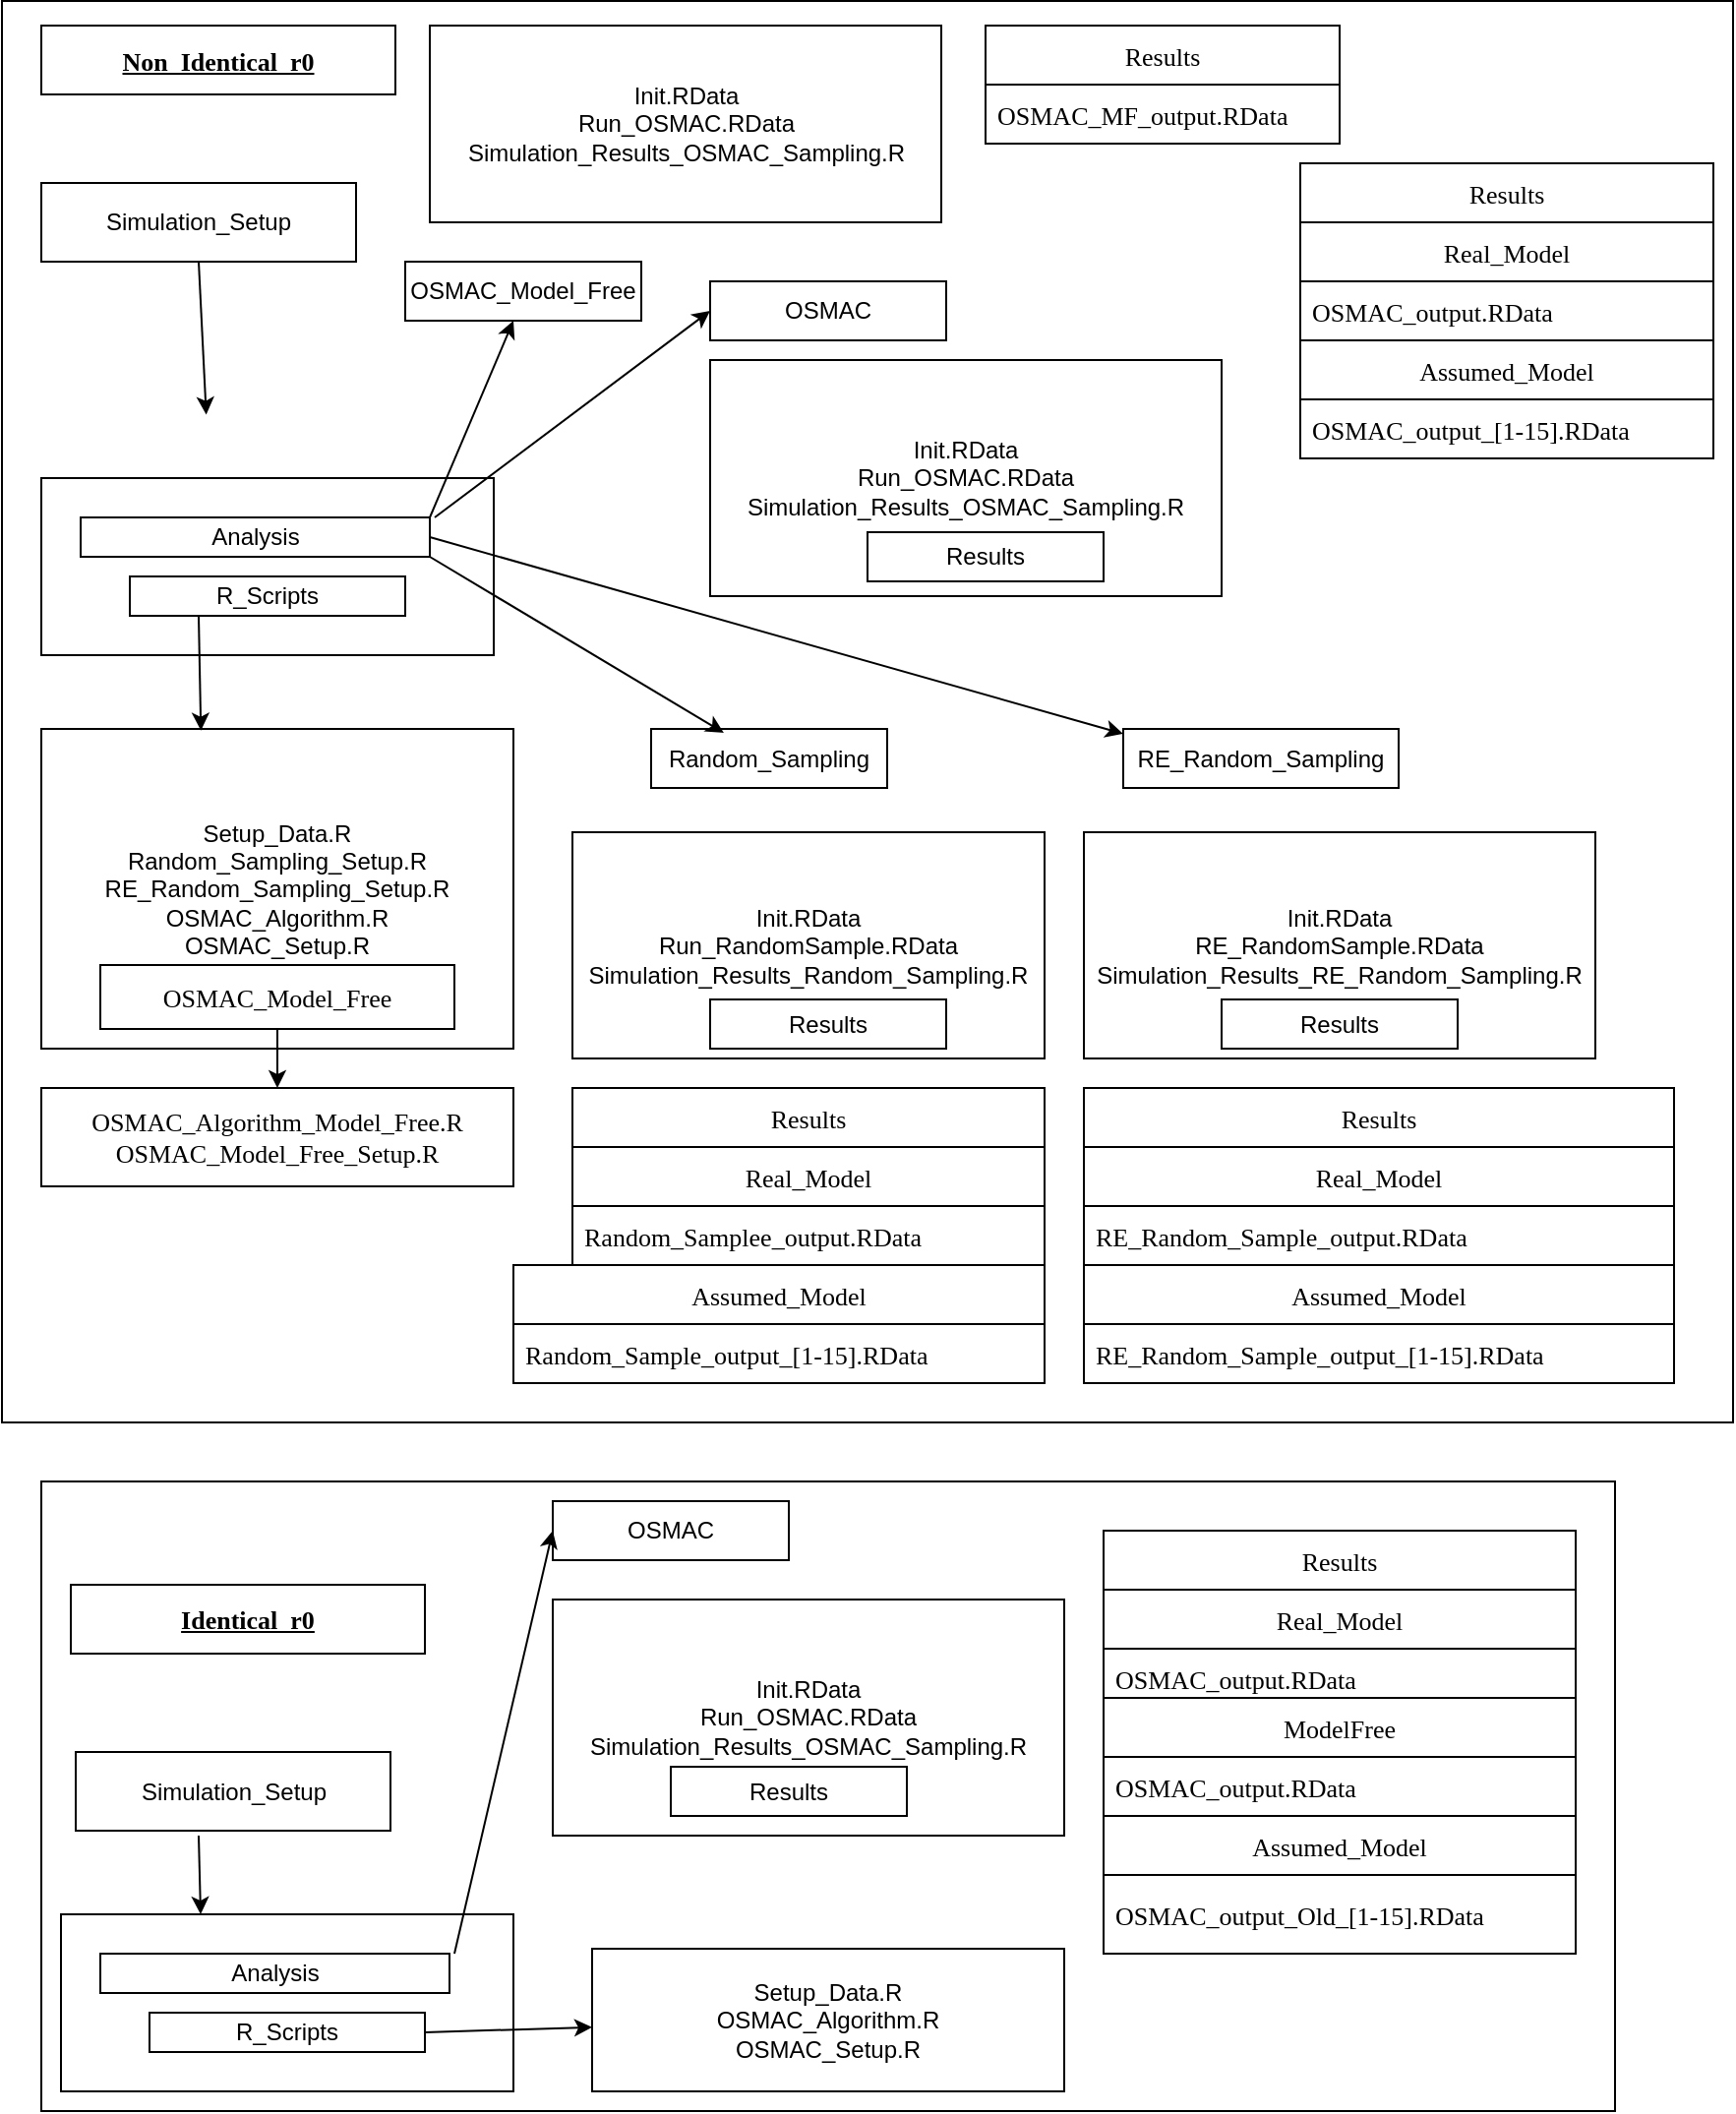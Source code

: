 <mxfile version="21.0.2" type="device"><diagram id="eTxlVo113i-4z6DS0VtG" name="Page-1"><mxGraphModel dx="1434" dy="696" grid="1" gridSize="10" guides="1" tooltips="1" connect="1" arrows="1" fold="1" page="1" pageScale="1" pageWidth="850" pageHeight="1400" math="0" shadow="0"><root><mxCell id="0"/><mxCell id="1" parent="0"/><mxCell id="-QcLvJNcaMYjWLUDeBEf-104" value="" style="rounded=0;whiteSpace=wrap;html=1;fontFamily=Verdana;fontSize=13;fontColor=#000000;" parent="1" vertex="1"><mxGeometry x="240" y="880" width="800" height="320" as="geometry"/></mxCell><mxCell id="-QcLvJNcaMYjWLUDeBEf-103" value="" style="rounded=0;whiteSpace=wrap;html=1;fontFamily=Verdana;fontSize=13;fontColor=#000000;" parent="1" vertex="1"><mxGeometry x="220" y="127.5" width="880" height="722.5" as="geometry"/></mxCell><mxCell id="CcacGa60HqnTjfiuCAjq-41" value="&lt;br&gt;&lt;br&gt;" style="rounded=0;whiteSpace=wrap;html=1;" parent="1" vertex="1"><mxGeometry x="240" y="370" width="230" height="90" as="geometry"/></mxCell><mxCell id="CcacGa60HqnTjfiuCAjq-39" value="Simulation_Setup" style="rounded=0;whiteSpace=wrap;html=1;" parent="1" vertex="1"><mxGeometry x="240" y="220" width="160" height="40" as="geometry"/></mxCell><mxCell id="CcacGa60HqnTjfiuCAjq-42" value="&lt;span style=&quot;white-space: normal&quot;&gt;R_Scripts&lt;/span&gt;" style="rounded=0;whiteSpace=wrap;html=1;" parent="1" vertex="1"><mxGeometry x="285" y="420" width="140" height="20" as="geometry"/></mxCell><mxCell id="CcacGa60HqnTjfiuCAjq-47" value="Analysis" style="rounded=0;whiteSpace=wrap;html=1;" parent="1" vertex="1"><mxGeometry x="260" y="390" width="177.5" height="20" as="geometry"/></mxCell><mxCell id="CcacGa60HqnTjfiuCAjq-49" value="" style="endArrow=classic;html=1;exitX=0.5;exitY=1;exitDx=0;exitDy=0;entryX=0.118;entryY=0.291;entryDx=0;entryDy=0;entryPerimeter=0;" parent="1" source="CcacGa60HqnTjfiuCAjq-39" target="-QcLvJNcaMYjWLUDeBEf-103" edge="1"><mxGeometry width="50" height="50" relative="1" as="geometry"><mxPoint x="290" y="419" as="sourcePoint"/><mxPoint x="320" y="290" as="targetPoint"/></mxGeometry></mxCell><mxCell id="CcacGa60HqnTjfiuCAjq-53" value="Setup_Data.R&lt;br&gt;Random_Sampling_Setup.R&lt;br&gt;RE_Random_Sampling_Setup.R&lt;br&gt;OSMAC_Algorithm.R&lt;br&gt;OSMAC_Setup.R" style="rounded=0;whiteSpace=wrap;html=1;" parent="1" vertex="1"><mxGeometry x="240" y="497.5" width="240" height="162.5" as="geometry"/></mxCell><mxCell id="CcacGa60HqnTjfiuCAjq-56" value="" style="endArrow=classic;html=1;entryX=0.338;entryY=0.005;entryDx=0;entryDy=0;entryPerimeter=0;exitX=0.25;exitY=1;exitDx=0;exitDy=0;" parent="1" source="CcacGa60HqnTjfiuCAjq-42" target="CcacGa60HqnTjfiuCAjq-53" edge="1"><mxGeometry width="50" height="50" relative="1" as="geometry"><mxPoint x="267.5" y="504.5" as="sourcePoint"/><mxPoint x="318" y="505" as="targetPoint"/></mxGeometry></mxCell><mxCell id="CcacGa60HqnTjfiuCAjq-100" value="Random_Sampling" style="rounded=0;whiteSpace=wrap;html=1;" parent="1" vertex="1"><mxGeometry x="550" y="497.5" width="120" height="30" as="geometry"/></mxCell><mxCell id="CcacGa60HqnTjfiuCAjq-101" value="RE_Random_Sampling" style="rounded=0;whiteSpace=wrap;html=1;" parent="1" vertex="1"><mxGeometry x="790" y="497.5" width="140" height="30" as="geometry"/></mxCell><mxCell id="CcacGa60HqnTjfiuCAjq-102" value="OSMAC" style="rounded=0;whiteSpace=wrap;html=1;" parent="1" vertex="1"><mxGeometry x="580" y="270" width="120" height="30" as="geometry"/></mxCell><mxCell id="CcacGa60HqnTjfiuCAjq-103" value="Init.RData&lt;br&gt;Run_RandomSample.RData&lt;br&gt;Simulation_Results_Random_Sampling.R" style="rounded=0;whiteSpace=wrap;html=1;" parent="1" vertex="1"><mxGeometry x="510" y="550" width="240" height="115" as="geometry"/></mxCell><mxCell id="CcacGa60HqnTjfiuCAjq-105" value="Results" style="rounded=0;whiteSpace=wrap;html=1;" parent="1" vertex="1"><mxGeometry x="580" y="635" width="120" height="25" as="geometry"/></mxCell><mxCell id="CcacGa60HqnTjfiuCAjq-106" value="Init.RData&lt;br&gt;RE_RandomSample.RData&lt;br&gt;Simulation_Results_RE_Random_Sampling.R" style="rounded=0;whiteSpace=wrap;html=1;" parent="1" vertex="1"><mxGeometry x="770" y="550" width="260" height="115" as="geometry"/></mxCell><mxCell id="CcacGa60HqnTjfiuCAjq-107" value="Init.RData&lt;br&gt;Run_OSMAC.RData&lt;br&gt;Simulation_Results_OSMAC_Sampling.R" style="rounded=0;whiteSpace=wrap;html=1;" parent="1" vertex="1"><mxGeometry x="580" y="310" width="260" height="120" as="geometry"/></mxCell><mxCell id="CcacGa60HqnTjfiuCAjq-108" value="Results" style="rounded=0;whiteSpace=wrap;html=1;" parent="1" vertex="1"><mxGeometry x="840" y="635" width="120" height="25" as="geometry"/></mxCell><mxCell id="CcacGa60HqnTjfiuCAjq-109" value="Results" style="rounded=0;whiteSpace=wrap;html=1;" parent="1" vertex="1"><mxGeometry x="660" y="397.5" width="120" height="25" as="geometry"/></mxCell><mxCell id="CcacGa60HqnTjfiuCAjq-115" value="" style="endArrow=classic;html=1;exitX=1;exitY=1;exitDx=0;exitDy=0;entryX=0.308;entryY=0.067;entryDx=0;entryDy=0;entryPerimeter=0;" parent="1" source="CcacGa60HqnTjfiuCAjq-47" target="CcacGa60HqnTjfiuCAjq-100" edge="1"><mxGeometry width="50" height="50" relative="1" as="geometry"><mxPoint x="606.96" y="423" as="sourcePoint"/><mxPoint x="710" y="480" as="targetPoint"/></mxGeometry></mxCell><mxCell id="CcacGa60HqnTjfiuCAjq-116" value="" style="endArrow=classic;html=1;exitX=1;exitY=0.5;exitDx=0;exitDy=0;" parent="1" source="CcacGa60HqnTjfiuCAjq-47" edge="1"><mxGeometry width="50" height="50" relative="1" as="geometry"><mxPoint x="770" y="440" as="sourcePoint"/><mxPoint x="790" y="500" as="targetPoint"/></mxGeometry></mxCell><mxCell id="CcacGa60HqnTjfiuCAjq-117" value="" style="endArrow=classic;html=1;entryX=0;entryY=0.5;entryDx=0;entryDy=0;" parent="1" target="CcacGa60HqnTjfiuCAjq-102" edge="1"><mxGeometry width="50" height="50" relative="1" as="geometry"><mxPoint x="440" y="390" as="sourcePoint"/><mxPoint x="1158.88" y="507" as="targetPoint"/><Array as="points"/></mxGeometry></mxCell><mxCell id="-QcLvJNcaMYjWLUDeBEf-1" value="&lt;b&gt;&lt;u&gt;Non_Identical_r0&lt;/u&gt;&lt;/b&gt;" style="rounded=0;whiteSpace=wrap;html=1;fontFamily=Verdana;fontSize=13;fontColor=#000000;" parent="1" vertex="1"><mxGeometry x="240" y="140" width="180" height="35" as="geometry"/></mxCell><mxCell id="-QcLvJNcaMYjWLUDeBEf-2" value="OSMAC_Model_Free" style="rounded=0;whiteSpace=wrap;html=1;fontFamily=Verdana;fontSize=13;fontColor=#000000;" parent="1" vertex="1"><mxGeometry x="270" y="617.5" width="180" height="32.5" as="geometry"/></mxCell><mxCell id="-QcLvJNcaMYjWLUDeBEf-3" value="OSMAC_Algorithm_Model_Free.R&lt;br&gt;OSMAC_Model_Free_Setup.R" style="rounded=0;whiteSpace=wrap;html=1;fontFamily=Verdana;fontSize=13;fontColor=#000000;" parent="1" vertex="1"><mxGeometry x="240" y="680" width="240" height="50" as="geometry"/></mxCell><mxCell id="-QcLvJNcaMYjWLUDeBEf-4" value="" style="endArrow=classic;html=1;rounded=0;fontFamily=Verdana;fontSize=13;fontColor=#000000;exitX=0.5;exitY=1;exitDx=0;exitDy=0;" parent="1" source="-QcLvJNcaMYjWLUDeBEf-2" edge="1"><mxGeometry width="50" height="50" relative="1" as="geometry"><mxPoint x="310" y="730" as="sourcePoint"/><mxPoint x="360" y="680" as="targetPoint"/></mxGeometry></mxCell><mxCell id="-QcLvJNcaMYjWLUDeBEf-5" value="Results" style="swimlane;fontStyle=0;childLayout=stackLayout;horizontal=1;startSize=30;horizontalStack=0;resizeParent=1;resizeParentMax=0;resizeLast=0;collapsible=1;marginBottom=0;fontFamily=Verdana;fontSize=13;fontColor=#000000;" parent="1" vertex="1"><mxGeometry x="510" y="680" width="240" height="90" as="geometry"/></mxCell><mxCell id="-QcLvJNcaMYjWLUDeBEf-9" value="Real_Model" style="swimlane;fontStyle=0;childLayout=stackLayout;horizontal=1;startSize=30;horizontalStack=0;resizeParent=1;resizeParentMax=0;resizeLast=0;collapsible=1;marginBottom=0;fontFamily=Verdana;fontSize=13;fontColor=#000000;" parent="-QcLvJNcaMYjWLUDeBEf-5" vertex="1"><mxGeometry y="30" width="240" height="60" as="geometry"/></mxCell><mxCell id="-QcLvJNcaMYjWLUDeBEf-10" value="Random_Samplee_output.RData" style="text;strokeColor=none;fillColor=none;align=left;verticalAlign=middle;spacingLeft=4;spacingRight=4;overflow=hidden;points=[[0,0.5],[1,0.5]];portConstraint=eastwest;rotatable=0;fontFamily=Verdana;fontSize=13;fontColor=#000000;" parent="-QcLvJNcaMYjWLUDeBEf-9" vertex="1"><mxGeometry y="30" width="240" height="30" as="geometry"/></mxCell><mxCell id="-QcLvJNcaMYjWLUDeBEf-13" value="Assumed_Model" style="swimlane;fontStyle=0;childLayout=stackLayout;horizontal=1;startSize=30;horizontalStack=0;resizeParent=1;resizeParentMax=0;resizeLast=0;collapsible=1;marginBottom=0;fontFamily=Verdana;fontSize=13;fontColor=#000000;" parent="1" vertex="1"><mxGeometry x="480" y="770" width="270" height="60" as="geometry"/></mxCell><mxCell id="-QcLvJNcaMYjWLUDeBEf-14" value="Random_Sample_output_[1-15].RData" style="text;strokeColor=none;fillColor=none;align=left;verticalAlign=middle;spacingLeft=4;spacingRight=4;overflow=hidden;points=[[0,0.5],[1,0.5]];portConstraint=eastwest;rotatable=0;fontFamily=Verdana;fontSize=13;fontColor=#000000;" parent="-QcLvJNcaMYjWLUDeBEf-13" vertex="1"><mxGeometry y="30" width="270" height="30" as="geometry"/></mxCell><mxCell id="-QcLvJNcaMYjWLUDeBEf-20" value="Results" style="swimlane;fontStyle=0;childLayout=stackLayout;horizontal=1;startSize=30;horizontalStack=0;resizeParent=1;resizeParentMax=0;resizeLast=0;collapsible=1;marginBottom=0;fontFamily=Verdana;fontSize=13;fontColor=#000000;" parent="1" vertex="1"><mxGeometry x="770" y="680" width="300" height="90" as="geometry"/></mxCell><mxCell id="-QcLvJNcaMYjWLUDeBEf-21" value="Real_Model" style="swimlane;fontStyle=0;childLayout=stackLayout;horizontal=1;startSize=30;horizontalStack=0;resizeParent=1;resizeParentMax=0;resizeLast=0;collapsible=1;marginBottom=0;fontFamily=Verdana;fontSize=13;fontColor=#000000;" parent="-QcLvJNcaMYjWLUDeBEf-20" vertex="1"><mxGeometry y="30" width="300" height="60" as="geometry"/></mxCell><mxCell id="-QcLvJNcaMYjWLUDeBEf-22" value="RE_Random_Sample_output.RData" style="text;strokeColor=none;fillColor=none;align=left;verticalAlign=middle;spacingLeft=4;spacingRight=4;overflow=hidden;points=[[0,0.5],[1,0.5]];portConstraint=eastwest;rotatable=0;fontFamily=Verdana;fontSize=13;fontColor=#000000;" parent="-QcLvJNcaMYjWLUDeBEf-21" vertex="1"><mxGeometry y="30" width="300" height="30" as="geometry"/></mxCell><mxCell id="-QcLvJNcaMYjWLUDeBEf-23" value="Assumed_Model" style="swimlane;fontStyle=0;childLayout=stackLayout;horizontal=1;startSize=30;horizontalStack=0;resizeParent=1;resizeParentMax=0;resizeLast=0;collapsible=1;marginBottom=0;fontFamily=Verdana;fontSize=13;fontColor=#000000;" parent="1" vertex="1"><mxGeometry x="770" y="770" width="300" height="60" as="geometry"/></mxCell><mxCell id="-QcLvJNcaMYjWLUDeBEf-24" value="RE_Random_Sample_output_[1-15].RData" style="text;strokeColor=none;fillColor=none;align=left;verticalAlign=middle;spacingLeft=4;spacingRight=4;overflow=hidden;points=[[0,0.5],[1,0.5]];portConstraint=eastwest;rotatable=0;fontFamily=Verdana;fontSize=13;fontColor=#000000;" parent="-QcLvJNcaMYjWLUDeBEf-23" vertex="1"><mxGeometry y="30" width="300" height="30" as="geometry"/></mxCell><mxCell id="-QcLvJNcaMYjWLUDeBEf-29" value="Results" style="swimlane;fontStyle=0;childLayout=stackLayout;horizontal=1;startSize=30;horizontalStack=0;resizeParent=1;resizeParentMax=0;resizeLast=0;collapsible=1;marginBottom=0;fontFamily=Verdana;fontSize=13;fontColor=#000000;" parent="1" vertex="1"><mxGeometry x="880" y="210" width="210" height="90" as="geometry"/></mxCell><mxCell id="-QcLvJNcaMYjWLUDeBEf-30" value="Real_Model" style="swimlane;fontStyle=0;childLayout=stackLayout;horizontal=1;startSize=30;horizontalStack=0;resizeParent=1;resizeParentMax=0;resizeLast=0;collapsible=1;marginBottom=0;fontFamily=Verdana;fontSize=13;fontColor=#000000;" parent="-QcLvJNcaMYjWLUDeBEf-29" vertex="1"><mxGeometry y="30" width="210" height="60" as="geometry"/></mxCell><mxCell id="-QcLvJNcaMYjWLUDeBEf-31" value="OSMAC_output.RData" style="text;strokeColor=none;fillColor=none;align=left;verticalAlign=middle;spacingLeft=4;spacingRight=4;overflow=hidden;points=[[0,0.5],[1,0.5]];portConstraint=eastwest;rotatable=0;fontFamily=Verdana;fontSize=13;fontColor=#000000;" parent="-QcLvJNcaMYjWLUDeBEf-30" vertex="1"><mxGeometry y="30" width="210" height="30" as="geometry"/></mxCell><mxCell id="-QcLvJNcaMYjWLUDeBEf-32" value="Assumed_Model" style="swimlane;fontStyle=0;childLayout=stackLayout;horizontal=1;startSize=30;horizontalStack=0;resizeParent=1;resizeParentMax=0;resizeLast=0;collapsible=1;marginBottom=0;fontFamily=Verdana;fontSize=13;fontColor=#000000;" parent="1" vertex="1"><mxGeometry x="880" y="300" width="210" height="60" as="geometry"/></mxCell><mxCell id="-QcLvJNcaMYjWLUDeBEf-33" value="OSMAC_output_[1-15].RData" style="text;strokeColor=none;fillColor=none;align=left;verticalAlign=middle;spacingLeft=4;spacingRight=4;overflow=hidden;points=[[0,0.5],[1,0.5]];portConstraint=eastwest;rotatable=0;fontFamily=Verdana;fontSize=13;fontColor=#000000;" parent="-QcLvJNcaMYjWLUDeBEf-32" vertex="1"><mxGeometry y="30" width="210" height="30" as="geometry"/></mxCell><mxCell id="-QcLvJNcaMYjWLUDeBEf-38" value="OSMAC_Model_Free" style="rounded=0;whiteSpace=wrap;html=1;" parent="1" vertex="1"><mxGeometry x="425" y="260" width="120" height="30" as="geometry"/></mxCell><mxCell id="-QcLvJNcaMYjWLUDeBEf-39" value="Init.RData&lt;br&gt;Run_OSMAC.RData&lt;br&gt;Simulation_Results_OSMAC_Sampling.R" style="rounded=0;whiteSpace=wrap;html=1;" parent="1" vertex="1"><mxGeometry x="437.5" y="140" width="260" height="100" as="geometry"/></mxCell><mxCell id="-QcLvJNcaMYjWLUDeBEf-42" value="Results" style="swimlane;fontStyle=0;childLayout=stackLayout;horizontal=1;startSize=30;horizontalStack=0;resizeParent=1;resizeParentMax=0;resizeLast=0;collapsible=1;marginBottom=0;fontFamily=Verdana;fontSize=13;fontColor=#000000;" parent="1" vertex="1"><mxGeometry x="720" y="140" width="180" height="60" as="geometry"/></mxCell><mxCell id="-QcLvJNcaMYjWLUDeBEf-43" value="OSMAC_MF_output.RData" style="text;strokeColor=none;fillColor=none;align=left;verticalAlign=middle;spacingLeft=4;spacingRight=4;overflow=hidden;points=[[0,0.5],[1,0.5]];portConstraint=eastwest;rotatable=0;fontFamily=Verdana;fontSize=13;fontColor=#000000;" parent="-QcLvJNcaMYjWLUDeBEf-42" vertex="1"><mxGeometry y="30" width="180" height="30" as="geometry"/></mxCell><mxCell id="-QcLvJNcaMYjWLUDeBEf-44" value="" style="endArrow=classic;html=1;entryX=0;entryY=0.5;entryDx=0;entryDy=0;exitX=1;exitY=0;exitDx=0;exitDy=0;" parent="1" source="CcacGa60HqnTjfiuCAjq-47" edge="1"><mxGeometry width="50" height="50" relative="1" as="geometry"><mxPoint x="340" y="395" as="sourcePoint"/><mxPoint x="480" y="290" as="targetPoint"/><Array as="points"/></mxGeometry></mxCell><mxCell id="-QcLvJNcaMYjWLUDeBEf-46" value="&lt;br&gt;&lt;br&gt;" style="rounded=0;whiteSpace=wrap;html=1;" parent="1" vertex="1"><mxGeometry x="250" y="1100" width="230" height="90" as="geometry"/></mxCell><mxCell id="-QcLvJNcaMYjWLUDeBEf-47" value="Simulation_Setup" style="rounded=0;whiteSpace=wrap;html=1;" parent="1" vertex="1"><mxGeometry x="257.5" y="1017.5" width="160" height="40" as="geometry"/></mxCell><mxCell id="-QcLvJNcaMYjWLUDeBEf-49" value="&lt;span style=&quot;white-space: normal&quot;&gt;R_Scripts&lt;/span&gt;" style="rounded=0;whiteSpace=wrap;html=1;" parent="1" vertex="1"><mxGeometry x="295" y="1150" width="140" height="20" as="geometry"/></mxCell><mxCell id="-QcLvJNcaMYjWLUDeBEf-50" value="Analysis" style="rounded=0;whiteSpace=wrap;html=1;" parent="1" vertex="1"><mxGeometry x="270" y="1120" width="177.5" height="20" as="geometry"/></mxCell><mxCell id="-QcLvJNcaMYjWLUDeBEf-52" value="Setup_Data.R&lt;br&gt;OSMAC_Algorithm.R&lt;br&gt;OSMAC_Setup.R" style="rounded=0;whiteSpace=wrap;html=1;" parent="1" vertex="1"><mxGeometry x="520" y="1117.5" width="240" height="72.5" as="geometry"/></mxCell><mxCell id="-QcLvJNcaMYjWLUDeBEf-53" value="" style="endArrow=classic;html=1;exitX=1;exitY=0.5;exitDx=0;exitDy=0;" parent="1" source="-QcLvJNcaMYjWLUDeBEf-49" target="-QcLvJNcaMYjWLUDeBEf-52" edge="1"><mxGeometry width="50" height="50" relative="1" as="geometry"><mxPoint x="277.5" y="1234.5" as="sourcePoint"/><mxPoint x="328" y="1235" as="targetPoint"/></mxGeometry></mxCell><mxCell id="-QcLvJNcaMYjWLUDeBEf-56" value="OSMAC" style="rounded=0;whiteSpace=wrap;html=1;" parent="1" vertex="1"><mxGeometry x="500" y="890" width="120" height="30" as="geometry"/></mxCell><mxCell id="-QcLvJNcaMYjWLUDeBEf-60" value="Init.RData&lt;br&gt;Run_OSMAC.RData&lt;br&gt;Simulation_Results_OSMAC_Sampling.R" style="rounded=0;whiteSpace=wrap;html=1;" parent="1" vertex="1"><mxGeometry x="500" y="940" width="260" height="120" as="geometry"/></mxCell><mxCell id="-QcLvJNcaMYjWLUDeBEf-62" value="Results" style="rounded=0;whiteSpace=wrap;html=1;" parent="1" vertex="1"><mxGeometry x="560" y="1025" width="120" height="25" as="geometry"/></mxCell><mxCell id="-QcLvJNcaMYjWLUDeBEf-65" value="" style="endArrow=classic;html=1;entryX=0;entryY=0.5;entryDx=0;entryDy=0;" parent="1" target="-QcLvJNcaMYjWLUDeBEf-56" edge="1"><mxGeometry width="50" height="50" relative="1" as="geometry"><mxPoint x="450" y="1120" as="sourcePoint"/><mxPoint x="1168.88" y="1237" as="targetPoint"/><Array as="points"/></mxGeometry></mxCell><mxCell id="-QcLvJNcaMYjWLUDeBEf-66" value="&lt;b&gt;&lt;u&gt;Identical_r0&lt;/u&gt;&lt;/b&gt;" style="rounded=0;whiteSpace=wrap;html=1;fontFamily=Verdana;fontSize=13;fontColor=#000000;" parent="1" vertex="1"><mxGeometry x="255" y="932.5" width="180" height="35" as="geometry"/></mxCell><mxCell id="-QcLvJNcaMYjWLUDeBEf-88" value="Results" style="swimlane;fontStyle=0;childLayout=stackLayout;horizontal=1;startSize=30;horizontalStack=0;resizeParent=1;resizeParentMax=0;resizeLast=0;collapsible=1;marginBottom=0;fontFamily=Verdana;fontSize=13;fontColor=#000000;" parent="1" vertex="1"><mxGeometry x="780" y="905" width="240" height="90" as="geometry"/></mxCell><mxCell id="-QcLvJNcaMYjWLUDeBEf-89" value="Real_Model" style="swimlane;fontStyle=0;childLayout=stackLayout;horizontal=1;startSize=30;horizontalStack=0;resizeParent=1;resizeParentMax=0;resizeLast=0;collapsible=1;marginBottom=0;fontFamily=Verdana;fontSize=13;fontColor=#000000;" parent="-QcLvJNcaMYjWLUDeBEf-88" vertex="1"><mxGeometry y="30" width="240" height="60" as="geometry"/></mxCell><mxCell id="-QcLvJNcaMYjWLUDeBEf-90" value="OSMAC_output.RData" style="text;strokeColor=none;fillColor=none;align=left;verticalAlign=middle;spacingLeft=4;spacingRight=4;overflow=hidden;points=[[0,0.5],[1,0.5]];portConstraint=eastwest;rotatable=0;fontFamily=Verdana;fontSize=13;fontColor=#000000;" parent="-QcLvJNcaMYjWLUDeBEf-89" vertex="1"><mxGeometry y="30" width="240" height="30" as="geometry"/></mxCell><mxCell id="-QcLvJNcaMYjWLUDeBEf-91" value="ModelFree" style="swimlane;fontStyle=0;childLayout=stackLayout;horizontal=1;startSize=30;horizontalStack=0;resizeParent=1;resizeParentMax=0;resizeLast=0;collapsible=1;marginBottom=0;fontFamily=Verdana;fontSize=13;fontColor=#000000;" parent="1" vertex="1"><mxGeometry x="780" y="990" width="240" height="60" as="geometry"/></mxCell><mxCell id="-QcLvJNcaMYjWLUDeBEf-92" value="OSMAC_output.RData" style="text;strokeColor=none;fillColor=none;align=left;verticalAlign=middle;spacingLeft=4;spacingRight=4;overflow=hidden;points=[[0,0.5],[1,0.5]];portConstraint=eastwest;rotatable=0;fontFamily=Verdana;fontSize=13;fontColor=#000000;" parent="-QcLvJNcaMYjWLUDeBEf-91" vertex="1"><mxGeometry y="30" width="240" height="30" as="geometry"/></mxCell><mxCell id="-QcLvJNcaMYjWLUDeBEf-93" value="Assumed_Model" style="swimlane;fontStyle=0;childLayout=stackLayout;horizontal=1;startSize=30;horizontalStack=0;resizeParent=1;resizeParentMax=0;resizeLast=0;collapsible=1;marginBottom=0;fontFamily=Verdana;fontSize=13;fontColor=#000000;" parent="1" vertex="1"><mxGeometry x="780" y="1050" width="240" height="70" as="geometry"/></mxCell><mxCell id="-QcLvJNcaMYjWLUDeBEf-94" value="OSMAC_output_Old_[1-15].RData" style="text;strokeColor=none;fillColor=none;align=left;verticalAlign=middle;spacingLeft=4;spacingRight=4;overflow=hidden;points=[[0,0.5],[1,0.5]];portConstraint=eastwest;rotatable=0;fontFamily=Verdana;fontSize=13;fontColor=#000000;" parent="-QcLvJNcaMYjWLUDeBEf-93" vertex="1"><mxGeometry y="30" width="240" height="40" as="geometry"/></mxCell><mxCell id="-QcLvJNcaMYjWLUDeBEf-99" value="" style="endArrow=classic;html=1;exitX=0.25;exitY=1;exitDx=0;exitDy=0;" parent="1" edge="1"><mxGeometry width="50" height="50" relative="1" as="geometry"><mxPoint x="320" y="1060" as="sourcePoint"/><mxPoint x="321" y="1100" as="targetPoint"/></mxGeometry></mxCell></root></mxGraphModel></diagram></mxfile>